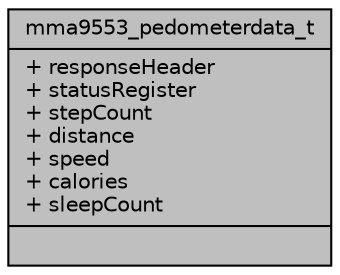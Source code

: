 digraph "mma9553_pedometerdata_t"
{
  edge [fontname="Helvetica",fontsize="10",labelfontname="Helvetica",labelfontsize="10"];
  node [fontname="Helvetica",fontsize="10",shape=record];
  Node1 [label="{mma9553_pedometerdata_t\n|+ responseHeader\l+ statusRegister\l+ stepCount\l+ distance\l+ speed\l+ calories\l+ sleepCount\l|}",height=0.2,width=0.4,color="black", fillcolor="grey75", style="filled", fontcolor="black"];
}

